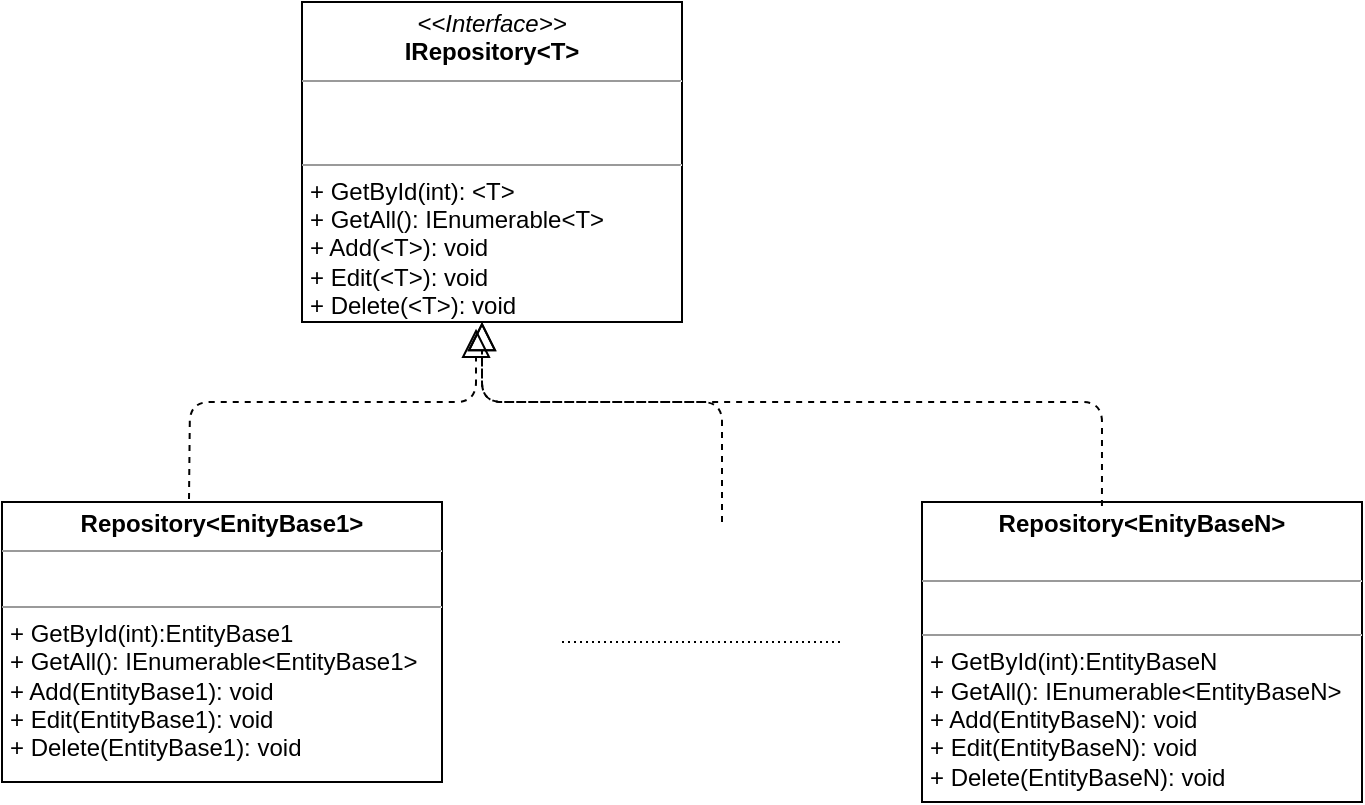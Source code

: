 <mxfile version="12.3.6" type="device" pages="1"><diagram id="kyy_bKuelrynq59Jcqi9" name="Page-1"><mxGraphModel dx="1408" dy="780" grid="1" gridSize="10" guides="1" tooltips="1" connect="1" arrows="1" fold="1" page="1" pageScale="1" pageWidth="850" pageHeight="1100" math="0" shadow="0"><root><mxCell id="0"/><mxCell id="1" parent="0"/><mxCell id="xEitojPkFcW3Z25pz6g2-2" value="&lt;p style=&quot;margin: 0px ; margin-top: 4px ; text-align: center&quot;&gt;&lt;i&gt;&amp;lt;&amp;lt;Interface&amp;gt;&amp;gt;&lt;/i&gt;&lt;br&gt;&lt;b&gt;IRepository&amp;lt;T&amp;gt;&lt;/b&gt;&lt;/p&gt;&lt;hr size=&quot;1&quot;&gt;&lt;p style=&quot;margin: 0px ; margin-left: 4px&quot;&gt;&lt;br&gt;&lt;br&gt;&lt;/p&gt;&lt;hr size=&quot;1&quot;&gt;&lt;p style=&quot;margin: 0px ; margin-left: 4px&quot;&gt;+ GetById(int): &amp;lt;T&amp;gt;&lt;br&gt;+ GetAll(): IEnumerable&amp;lt;T&amp;gt;&lt;/p&gt;&lt;p style=&quot;margin: 0px ; margin-left: 4px&quot;&gt;+ Add(&amp;lt;T&amp;gt;): void&lt;/p&gt;&lt;p style=&quot;margin: 0px ; margin-left: 4px&quot;&gt;+ Edit(&amp;lt;T&amp;gt;): void&lt;/p&gt;&lt;p style=&quot;margin: 0px ; margin-left: 4px&quot;&gt;+ Delete(&amp;lt;T&amp;gt;): void&lt;/p&gt;" style="verticalAlign=top;align=left;overflow=fill;fontSize=12;fontFamily=Helvetica;html=1;" parent="1" vertex="1"><mxGeometry x="200" y="60" width="190" height="160" as="geometry"/></mxCell><mxCell id="xEitojPkFcW3Z25pz6g2-3" value="&lt;p style=&quot;margin: 0px ; margin-top: 4px ; text-align: center&quot;&gt;&lt;b&gt;Repository&amp;lt;EnityBase1&amp;gt;&lt;/b&gt;&lt;/p&gt;&lt;hr size=&quot;1&quot;&gt;&lt;p style=&quot;margin: 0px ; margin-left: 4px&quot;&gt;&lt;br&gt;&lt;/p&gt;&lt;hr size=&quot;1&quot;&gt;&lt;p style=&quot;margin: 0px 0px 0px 4px&quot;&gt;+ GetById(int):EntityBase1&lt;br&gt;+ GetAll(): IEnumerable&amp;lt;EntityBase1&amp;gt;&lt;/p&gt;&lt;p style=&quot;margin: 0px 0px 0px 4px&quot;&gt;+ Add(EntityBase1): void&lt;/p&gt;&lt;p style=&quot;margin: 0px 0px 0px 4px&quot;&gt;+ Edit(EntityBase1): void&lt;/p&gt;&lt;p style=&quot;margin: 0px 0px 0px 4px&quot;&gt;+ Delete(EntityBase1): void&lt;/p&gt;" style="verticalAlign=top;align=left;overflow=fill;fontSize=12;fontFamily=Helvetica;html=1;" parent="1" vertex="1"><mxGeometry x="50" y="310" width="220" height="140" as="geometry"/></mxCell><mxCell id="xEitojPkFcW3Z25pz6g2-5" value="&lt;p style=&quot;margin: 0px ; margin-top: 4px ; text-align: center&quot;&gt;&lt;b&gt;Repository&amp;lt;EnityBaseN&amp;gt;&lt;/b&gt;&lt;br&gt;&lt;/p&gt;&lt;div&gt;&lt;b&gt;&lt;br&gt;&lt;/b&gt;&lt;/div&gt;&lt;hr size=&quot;1&quot;&gt;&lt;p style=&quot;margin: 0px ; margin-left: 4px&quot;&gt;&lt;br&gt;&lt;/p&gt;&lt;hr size=&quot;1&quot;&gt;&lt;p style=&quot;margin: 0px 0px 0px 4px&quot;&gt;+ GetById(int):EntityBaseN&lt;br&gt;+ GetAll(): IEnumerable&amp;lt;EntityBaseN&amp;gt;&lt;/p&gt;&lt;p style=&quot;margin: 0px 0px 0px 4px&quot;&gt;+ Add(EntityBaseN): void&lt;/p&gt;&lt;p style=&quot;margin: 0px 0px 0px 4px&quot;&gt;+ Edit(EntityBaseN): void&lt;/p&gt;&lt;p style=&quot;margin: 0px 0px 0px 4px&quot;&gt;+ Delete(EntityBaseN): void&lt;/p&gt;" style="verticalAlign=top;align=left;overflow=fill;fontSize=12;fontFamily=Helvetica;html=1;" parent="1" vertex="1"><mxGeometry x="510" y="310" width="220" height="150" as="geometry"/></mxCell><mxCell id="xEitojPkFcW3Z25pz6g2-9" value="" style="endArrow=block;dashed=1;endFill=0;endSize=12;html=1;exitX=0.425;exitY=-0.011;exitDx=0;exitDy=0;exitPerimeter=0;entryX=0.458;entryY=1.021;entryDx=0;entryDy=0;entryPerimeter=0;" parent="1" source="xEitojPkFcW3Z25pz6g2-3" target="xEitojPkFcW3Z25pz6g2-2" edge="1"><mxGeometry width="160" relative="1" as="geometry"><mxPoint x="90" y="300" as="sourcePoint"/><mxPoint x="280" y="260" as="targetPoint"/><Array as="points"><mxPoint x="144" y="260"/><mxPoint x="287" y="260"/></Array></mxGeometry></mxCell><mxCell id="xEitojPkFcW3Z25pz6g2-11" value="" style="endArrow=block;dashed=1;endFill=0;endSize=12;html=1;" parent="1" edge="1"><mxGeometry width="160" relative="1" as="geometry"><mxPoint x="410" y="320" as="sourcePoint"/><mxPoint x="290" y="220" as="targetPoint"/><Array as="points"><mxPoint x="410" y="260"/><mxPoint x="290" y="260"/></Array></mxGeometry></mxCell><mxCell id="xEitojPkFcW3Z25pz6g2-12" value="" style="endArrow=block;dashed=1;endFill=0;endSize=12;html=1;exitX=0.409;exitY=0.013;exitDx=0;exitDy=0;exitPerimeter=0;" parent="1" source="xEitojPkFcW3Z25pz6g2-5" edge="1"><mxGeometry width="160" relative="1" as="geometry"><mxPoint x="680" y="310.01" as="sourcePoint"/><mxPoint x="290" y="220" as="targetPoint"/><Array as="points"><mxPoint x="600" y="260"/><mxPoint x="390" y="260"/><mxPoint x="290" y="260"/></Array></mxGeometry></mxCell><mxCell id="xEitojPkFcW3Z25pz6g2-14" value="" style="line;strokeWidth=1;fillColor=none;align=left;verticalAlign=middle;spacingTop=-1;spacingLeft=3;spacingRight=3;rotatable=0;labelPosition=right;points=[];portConstraint=eastwest;dashed=1;dashPattern=1 2;" parent="1" vertex="1"><mxGeometry x="330" y="376" width="140" height="8" as="geometry"/></mxCell></root></mxGraphModel></diagram></mxfile>